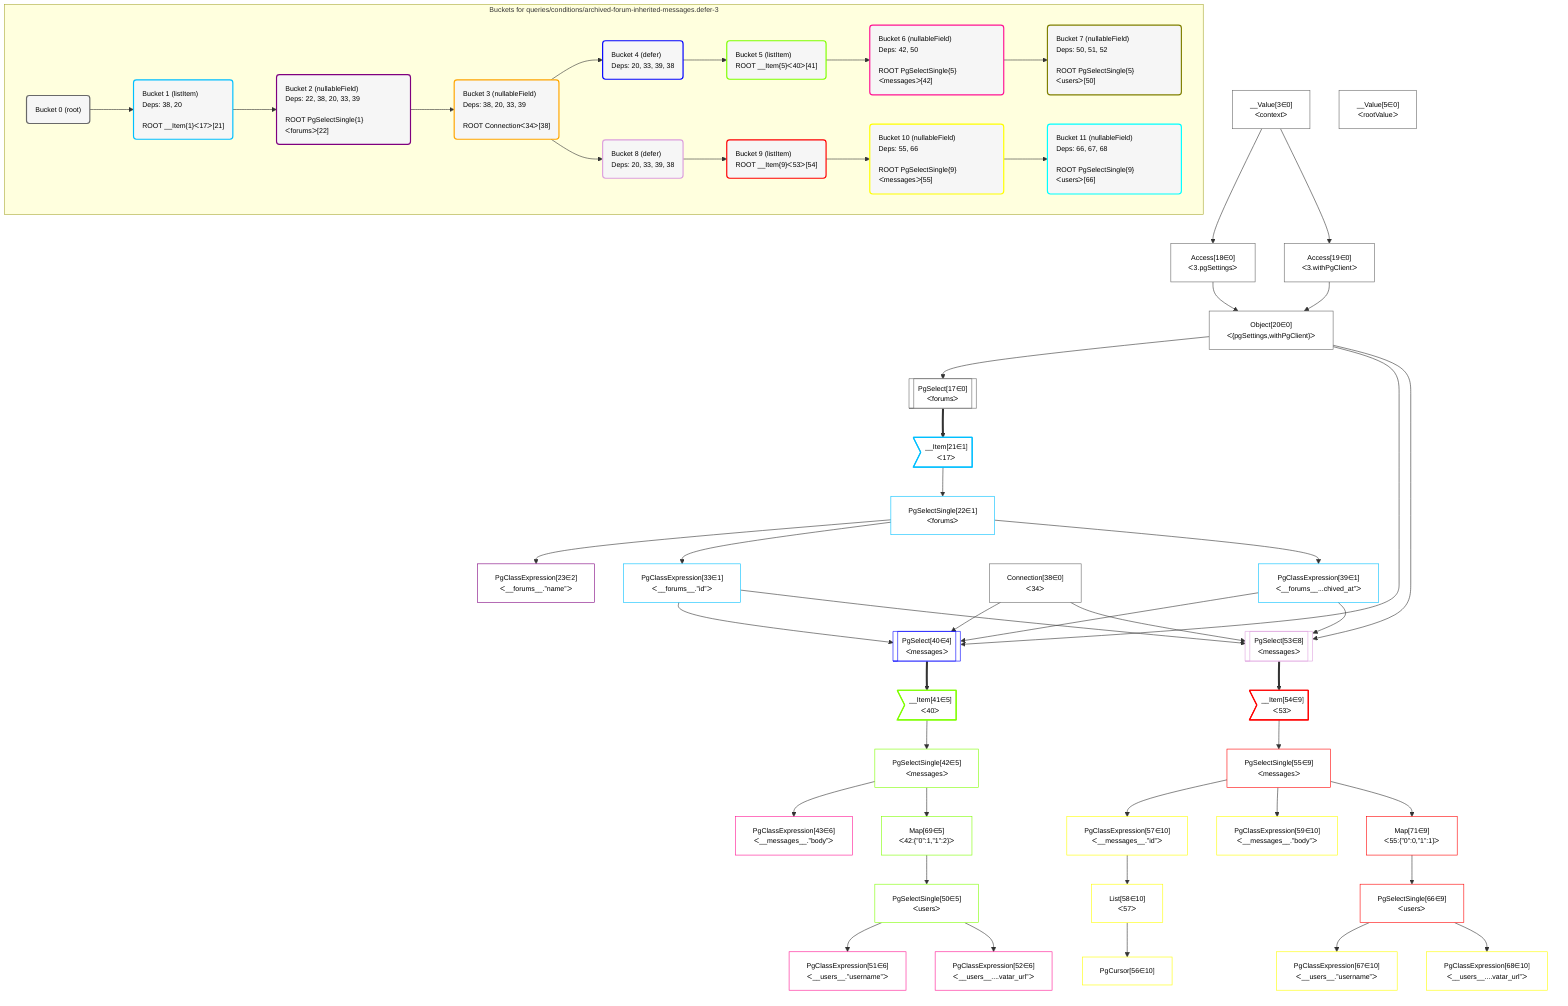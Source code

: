 %%{init: {'themeVariables': { 'fontSize': '12px'}}}%%
graph TD
    classDef path fill:#eee,stroke:#000,color:#000
    classDef plan fill:#fff,stroke-width:1px,color:#000
    classDef itemplan fill:#fff,stroke-width:2px,color:#000
    classDef sideeffectplan fill:#f00,stroke-width:2px,color:#000
    classDef bucket fill:#f6f6f6,color:#000,stroke-width:2px,text-align:left


    %% define steps
    __Value3["__Value[3∈0]<br />ᐸcontextᐳ"]:::plan
    __Value5["__Value[5∈0]<br />ᐸrootValueᐳ"]:::plan
    Access18["Access[18∈0]<br />ᐸ3.pgSettingsᐳ"]:::plan
    Access19["Access[19∈0]<br />ᐸ3.withPgClientᐳ"]:::plan
    Object20["Object[20∈0]<br />ᐸ{pgSettings,withPgClient}ᐳ"]:::plan
    PgSelect17[["PgSelect[17∈0]<br />ᐸforumsᐳ"]]:::plan
    __Item21>"__Item[21∈1]<br />ᐸ17ᐳ"]:::itemplan
    PgSelectSingle22["PgSelectSingle[22∈1]<br />ᐸforumsᐳ"]:::plan
    PgClassExpression23["PgClassExpression[23∈2]<br />ᐸ__forums__.”name”ᐳ"]:::plan
    PgClassExpression33["PgClassExpression[33∈1]<br />ᐸ__forums__.”id”ᐳ"]:::plan
    Connection38["Connection[38∈0]<br />ᐸ34ᐳ"]:::plan
    PgClassExpression39["PgClassExpression[39∈1]<br />ᐸ__forums__...chived_at”ᐳ"]:::plan
    PgSelect40[["PgSelect[40∈4]<br />ᐸmessagesᐳ"]]:::plan
    __Item41>"__Item[41∈5]<br />ᐸ40ᐳ"]:::itemplan
    PgSelectSingle42["PgSelectSingle[42∈5]<br />ᐸmessagesᐳ"]:::plan
    PgClassExpression43["PgClassExpression[43∈6]<br />ᐸ__messages__.”body”ᐳ"]:::plan
    Map69["Map[69∈5]<br />ᐸ42:{”0”:1,”1”:2}ᐳ"]:::plan
    PgSelectSingle50["PgSelectSingle[50∈5]<br />ᐸusersᐳ"]:::plan
    PgClassExpression51["PgClassExpression[51∈6]<br />ᐸ__users__.”username”ᐳ"]:::plan
    PgClassExpression52["PgClassExpression[52∈6]<br />ᐸ__users__....vatar_url”ᐳ"]:::plan
    PgSelect53[["PgSelect[53∈8]<br />ᐸmessagesᐳ"]]:::plan
    __Item54>"__Item[54∈9]<br />ᐸ53ᐳ"]:::itemplan
    PgSelectSingle55["PgSelectSingle[55∈9]<br />ᐸmessagesᐳ"]:::plan
    PgClassExpression57["PgClassExpression[57∈10]<br />ᐸ__messages__.”id”ᐳ"]:::plan
    List58["List[58∈10]<br />ᐸ57ᐳ"]:::plan
    PgCursor56["PgCursor[56∈10]"]:::plan
    PgClassExpression59["PgClassExpression[59∈10]<br />ᐸ__messages__.”body”ᐳ"]:::plan
    Map71["Map[71∈9]<br />ᐸ55:{”0”:0,”1”:1}ᐳ"]:::plan
    PgSelectSingle66["PgSelectSingle[66∈9]<br />ᐸusersᐳ"]:::plan
    PgClassExpression67["PgClassExpression[67∈10]<br />ᐸ__users__.”username”ᐳ"]:::plan
    PgClassExpression68["PgClassExpression[68∈10]<br />ᐸ__users__....vatar_url”ᐳ"]:::plan

    %% plan dependencies
    __Value3 --> Access18
    __Value3 --> Access19
    Access18 & Access19 --> Object20
    Object20 --> PgSelect17
    PgSelect17 ==> __Item21
    __Item21 --> PgSelectSingle22
    PgSelectSingle22 --> PgClassExpression23
    PgSelectSingle22 --> PgClassExpression33
    PgSelectSingle22 --> PgClassExpression39
    Object20 & PgClassExpression33 & PgClassExpression39 & Connection38 --> PgSelect40
    PgSelect40 ==> __Item41
    __Item41 --> PgSelectSingle42
    PgSelectSingle42 --> PgClassExpression43
    PgSelectSingle42 --> Map69
    Map69 --> PgSelectSingle50
    PgSelectSingle50 --> PgClassExpression51
    PgSelectSingle50 --> PgClassExpression52
    Object20 & PgClassExpression33 & PgClassExpression39 & Connection38 --> PgSelect53
    PgSelect53 ==> __Item54
    __Item54 --> PgSelectSingle55
    PgSelectSingle55 --> PgClassExpression57
    PgClassExpression57 --> List58
    List58 --> PgCursor56
    PgSelectSingle55 --> PgClassExpression59
    PgSelectSingle55 --> Map71
    Map71 --> PgSelectSingle66
    PgSelectSingle66 --> PgClassExpression67
    PgSelectSingle66 --> PgClassExpression68

    subgraph "Buckets for queries/conditions/archived-forum-inherited-messages.defer-3"
    Bucket0("Bucket 0 (root)"):::bucket
    classDef bucket0 stroke:#696969
    class Bucket0,__Value3,__Value5,PgSelect17,Access18,Access19,Object20,Connection38 bucket0
    Bucket1("Bucket 1 (listItem)<br />Deps: 38, 20<br /><br />ROOT __Item{1}ᐸ17ᐳ[21]"):::bucket
    classDef bucket1 stroke:#00bfff
    class Bucket1,__Item21,PgSelectSingle22,PgClassExpression33,PgClassExpression39 bucket1
    Bucket2("Bucket 2 (nullableField)<br />Deps: 22, 38, 20, 33, 39<br /><br />ROOT PgSelectSingle{1}ᐸforumsᐳ[22]"):::bucket
    classDef bucket2 stroke:#7f007f
    class Bucket2,PgClassExpression23 bucket2
    Bucket3("Bucket 3 (nullableField)<br />Deps: 38, 20, 33, 39<br /><br />ROOT Connectionᐸ34ᐳ[38]"):::bucket
    classDef bucket3 stroke:#ffa500
    class Bucket3 bucket3
    Bucket4("Bucket 4 (defer)<br />Deps: 20, 33, 39, 38"):::bucket
    classDef bucket4 stroke:#0000ff
    class Bucket4,PgSelect40 bucket4
    Bucket5("Bucket 5 (listItem)<br />ROOT __Item{5}ᐸ40ᐳ[41]"):::bucket
    classDef bucket5 stroke:#7fff00
    class Bucket5,__Item41,PgSelectSingle42,PgSelectSingle50,Map69 bucket5
    Bucket6("Bucket 6 (nullableField)<br />Deps: 42, 50<br /><br />ROOT PgSelectSingle{5}ᐸmessagesᐳ[42]"):::bucket
    classDef bucket6 stroke:#ff1493
    class Bucket6,PgClassExpression43,PgClassExpression51,PgClassExpression52 bucket6
    Bucket7("Bucket 7 (nullableField)<br />Deps: 50, 51, 52<br /><br />ROOT PgSelectSingle{5}ᐸusersᐳ[50]"):::bucket
    classDef bucket7 stroke:#808000
    class Bucket7 bucket7
    Bucket8("Bucket 8 (defer)<br />Deps: 20, 33, 39, 38"):::bucket
    classDef bucket8 stroke:#dda0dd
    class Bucket8,PgSelect53 bucket8
    Bucket9("Bucket 9 (listItem)<br />ROOT __Item{9}ᐸ53ᐳ[54]"):::bucket
    classDef bucket9 stroke:#ff0000
    class Bucket9,__Item54,PgSelectSingle55,PgSelectSingle66,Map71 bucket9
    Bucket10("Bucket 10 (nullableField)<br />Deps: 55, 66<br /><br />ROOT PgSelectSingle{9}ᐸmessagesᐳ[55]"):::bucket
    classDef bucket10 stroke:#ffff00
    class Bucket10,PgCursor56,PgClassExpression57,List58,PgClassExpression59,PgClassExpression67,PgClassExpression68 bucket10
    Bucket11("Bucket 11 (nullableField)<br />Deps: 66, 67, 68<br /><br />ROOT PgSelectSingle{9}ᐸusersᐳ[66]"):::bucket
    classDef bucket11 stroke:#00ffff
    class Bucket11 bucket11
    Bucket0 --> Bucket1
    Bucket1 --> Bucket2
    Bucket2 --> Bucket3
    Bucket3 --> Bucket4 & Bucket8
    Bucket4 --> Bucket5
    Bucket5 --> Bucket6
    Bucket6 --> Bucket7
    Bucket8 --> Bucket9
    Bucket9 --> Bucket10
    Bucket10 --> Bucket11
    end